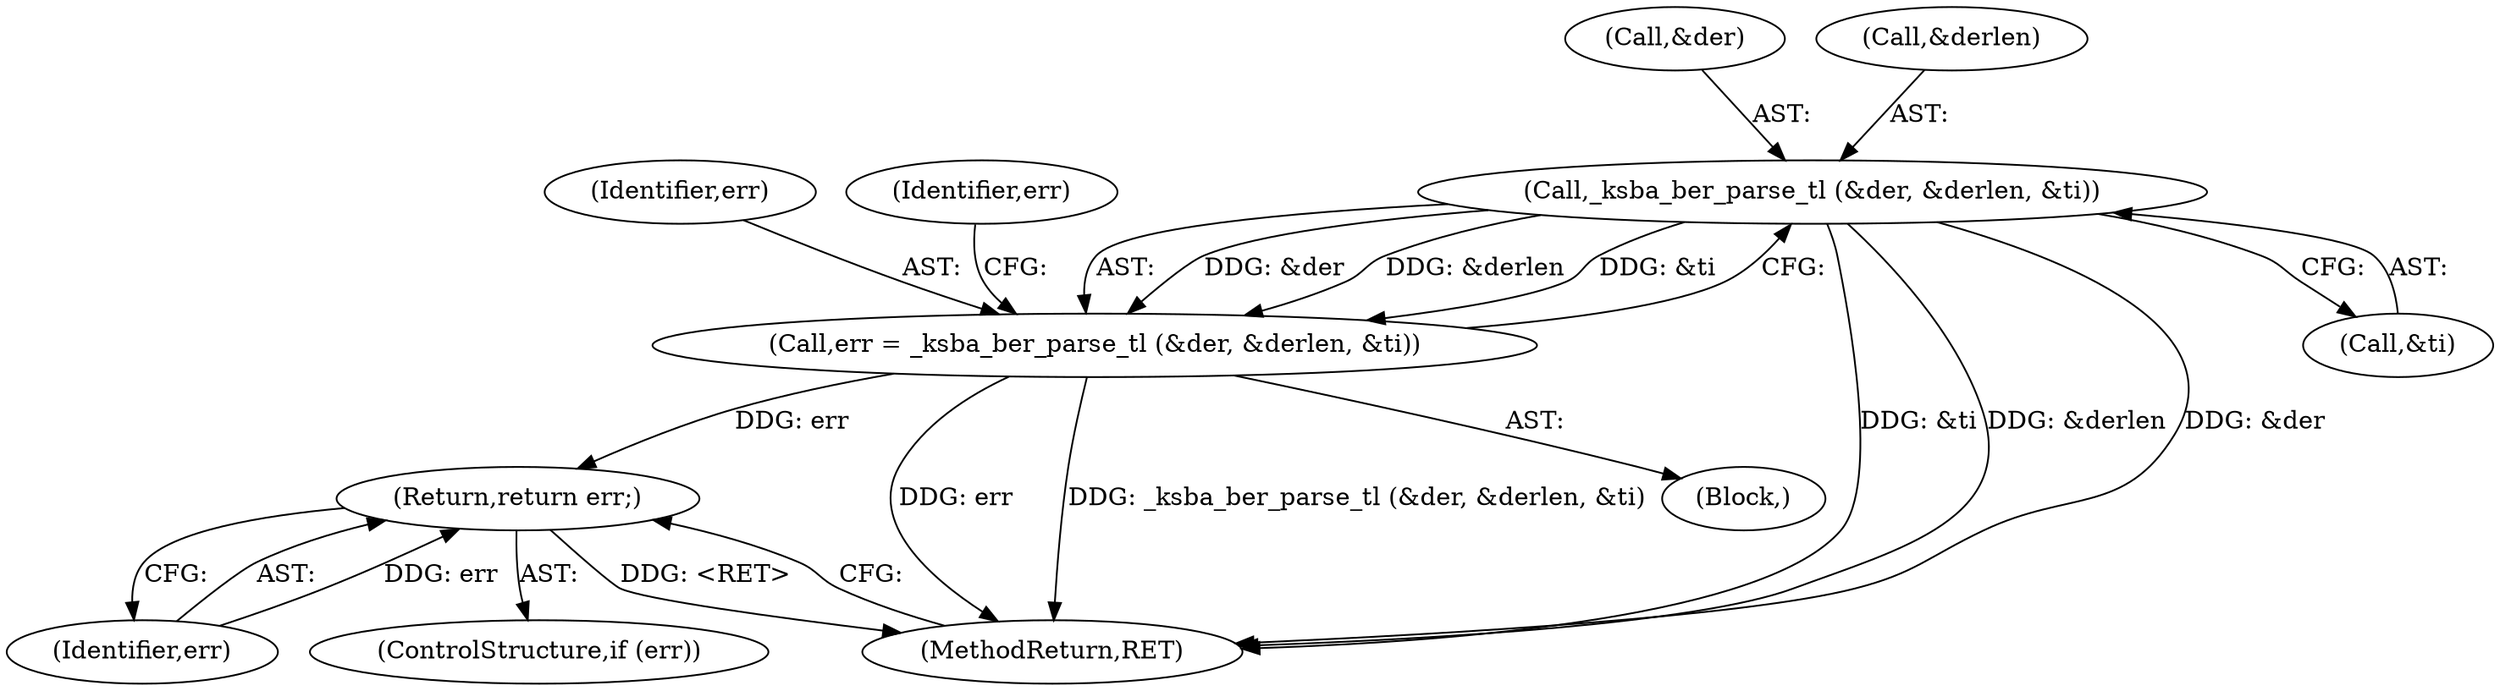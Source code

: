 digraph "0_gnupg_a7eed17a0b2a1c09ef986f3b4b323cd31cea2b64@pointer" {
"1000154" [label="(Call,_ksba_ber_parse_tl (&der, &derlen, &ti))"];
"1000152" [label="(Call,err = _ksba_ber_parse_tl (&der, &derlen, &ti))"];
"1000163" [label="(Return,return err;)"];
"1000154" [label="(Call,_ksba_ber_parse_tl (&der, &derlen, &ti))"];
"1000155" [label="(Call,&der)"];
"1000445" [label="(MethodReturn,RET)"];
"1000152" [label="(Call,err = _ksba_ber_parse_tl (&der, &derlen, &ti))"];
"1000153" [label="(Identifier,err)"];
"1000164" [label="(Identifier,err)"];
"1000157" [label="(Call,&derlen)"];
"1000151" [label="(Block,)"];
"1000162" [label="(Identifier,err)"];
"1000159" [label="(Call,&ti)"];
"1000161" [label="(ControlStructure,if (err))"];
"1000163" [label="(Return,return err;)"];
"1000154" -> "1000152"  [label="AST: "];
"1000154" -> "1000159"  [label="CFG: "];
"1000155" -> "1000154"  [label="AST: "];
"1000157" -> "1000154"  [label="AST: "];
"1000159" -> "1000154"  [label="AST: "];
"1000152" -> "1000154"  [label="CFG: "];
"1000154" -> "1000445"  [label="DDG: &ti"];
"1000154" -> "1000445"  [label="DDG: &derlen"];
"1000154" -> "1000445"  [label="DDG: &der"];
"1000154" -> "1000152"  [label="DDG: &der"];
"1000154" -> "1000152"  [label="DDG: &derlen"];
"1000154" -> "1000152"  [label="DDG: &ti"];
"1000152" -> "1000151"  [label="AST: "];
"1000153" -> "1000152"  [label="AST: "];
"1000162" -> "1000152"  [label="CFG: "];
"1000152" -> "1000445"  [label="DDG: err"];
"1000152" -> "1000445"  [label="DDG: _ksba_ber_parse_tl (&der, &derlen, &ti)"];
"1000152" -> "1000163"  [label="DDG: err"];
"1000163" -> "1000161"  [label="AST: "];
"1000163" -> "1000164"  [label="CFG: "];
"1000164" -> "1000163"  [label="AST: "];
"1000445" -> "1000163"  [label="CFG: "];
"1000163" -> "1000445"  [label="DDG: <RET>"];
"1000164" -> "1000163"  [label="DDG: err"];
}
